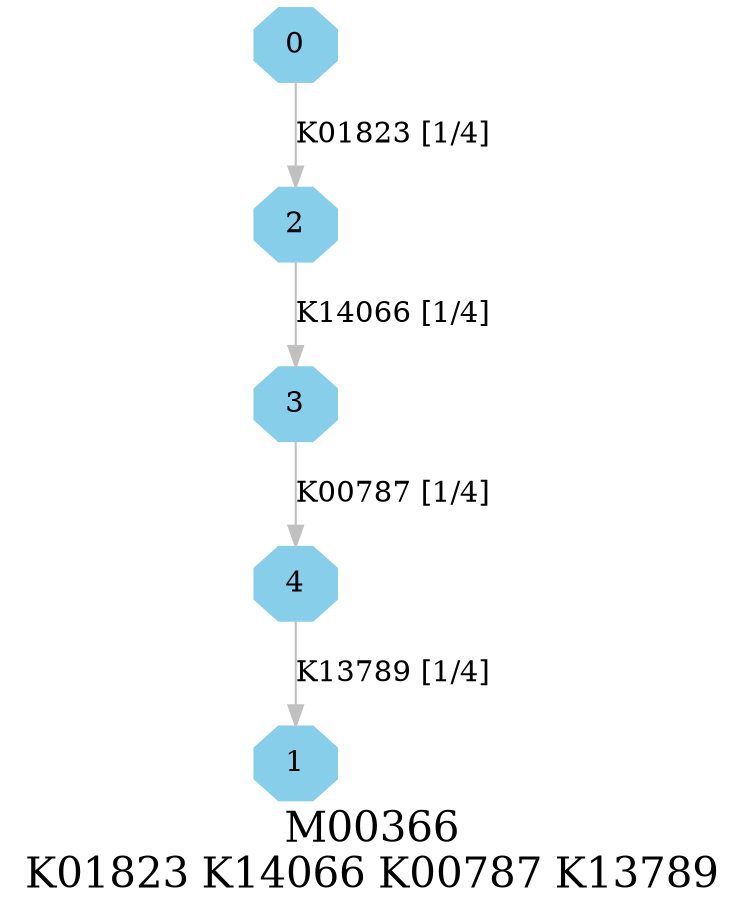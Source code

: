 digraph G {
graph [label="M00366
K01823 K14066 K00787 K13789",fontsize=20];
node [shape=box,style=filled];
edge [len=3,color=grey];
{node [width=.3,height=.3,shape=octagon,style=filled,color=skyblue] 0 1 2 3 4 }
0 -> 2 [label="K01823 [1/4]"];
2 -> 3 [label="K14066 [1/4]"];
3 -> 4 [label="K00787 [1/4]"];
4 -> 1 [label="K13789 [1/4]"];
}